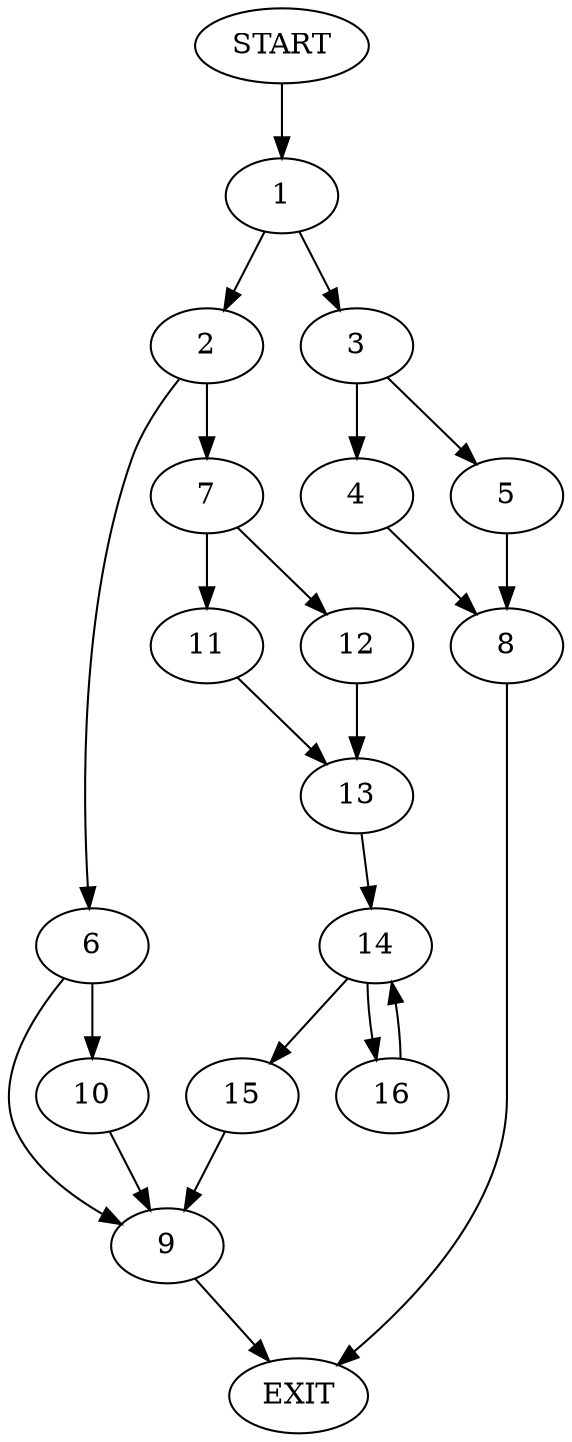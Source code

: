 digraph {
0 [label="START"]
17 [label="EXIT"]
0 -> 1
1 -> 2
1 -> 3
3 -> 4
3 -> 5
2 -> 6
2 -> 7
5 -> 8
4 -> 8
8 -> 17
6 -> 9
6 -> 10
7 -> 11
7 -> 12
9 -> 17
10 -> 9
11 -> 13
12 -> 13
13 -> 14
14 -> 15
14 -> 16
15 -> 9
16 -> 14
}

